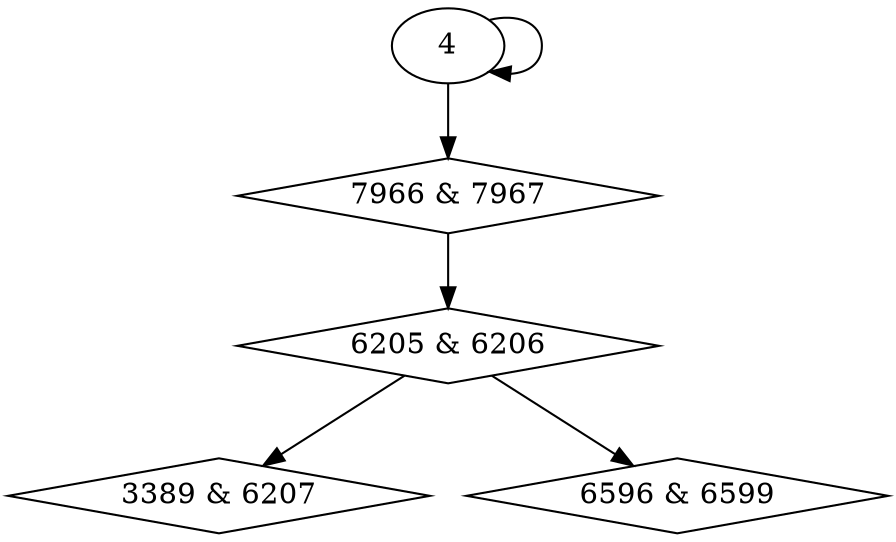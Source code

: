 digraph {
0 [label = "3389 & 6207", shape = diamond];
1 [label = "6205 & 6206", shape = diamond];
2 [label = "6596 & 6599", shape = diamond];
3 [label = "7966 & 7967", shape = diamond];
1 -> 0;
3 -> 1;
1 -> 2;
4 -> 3;
4 -> 4;
}
